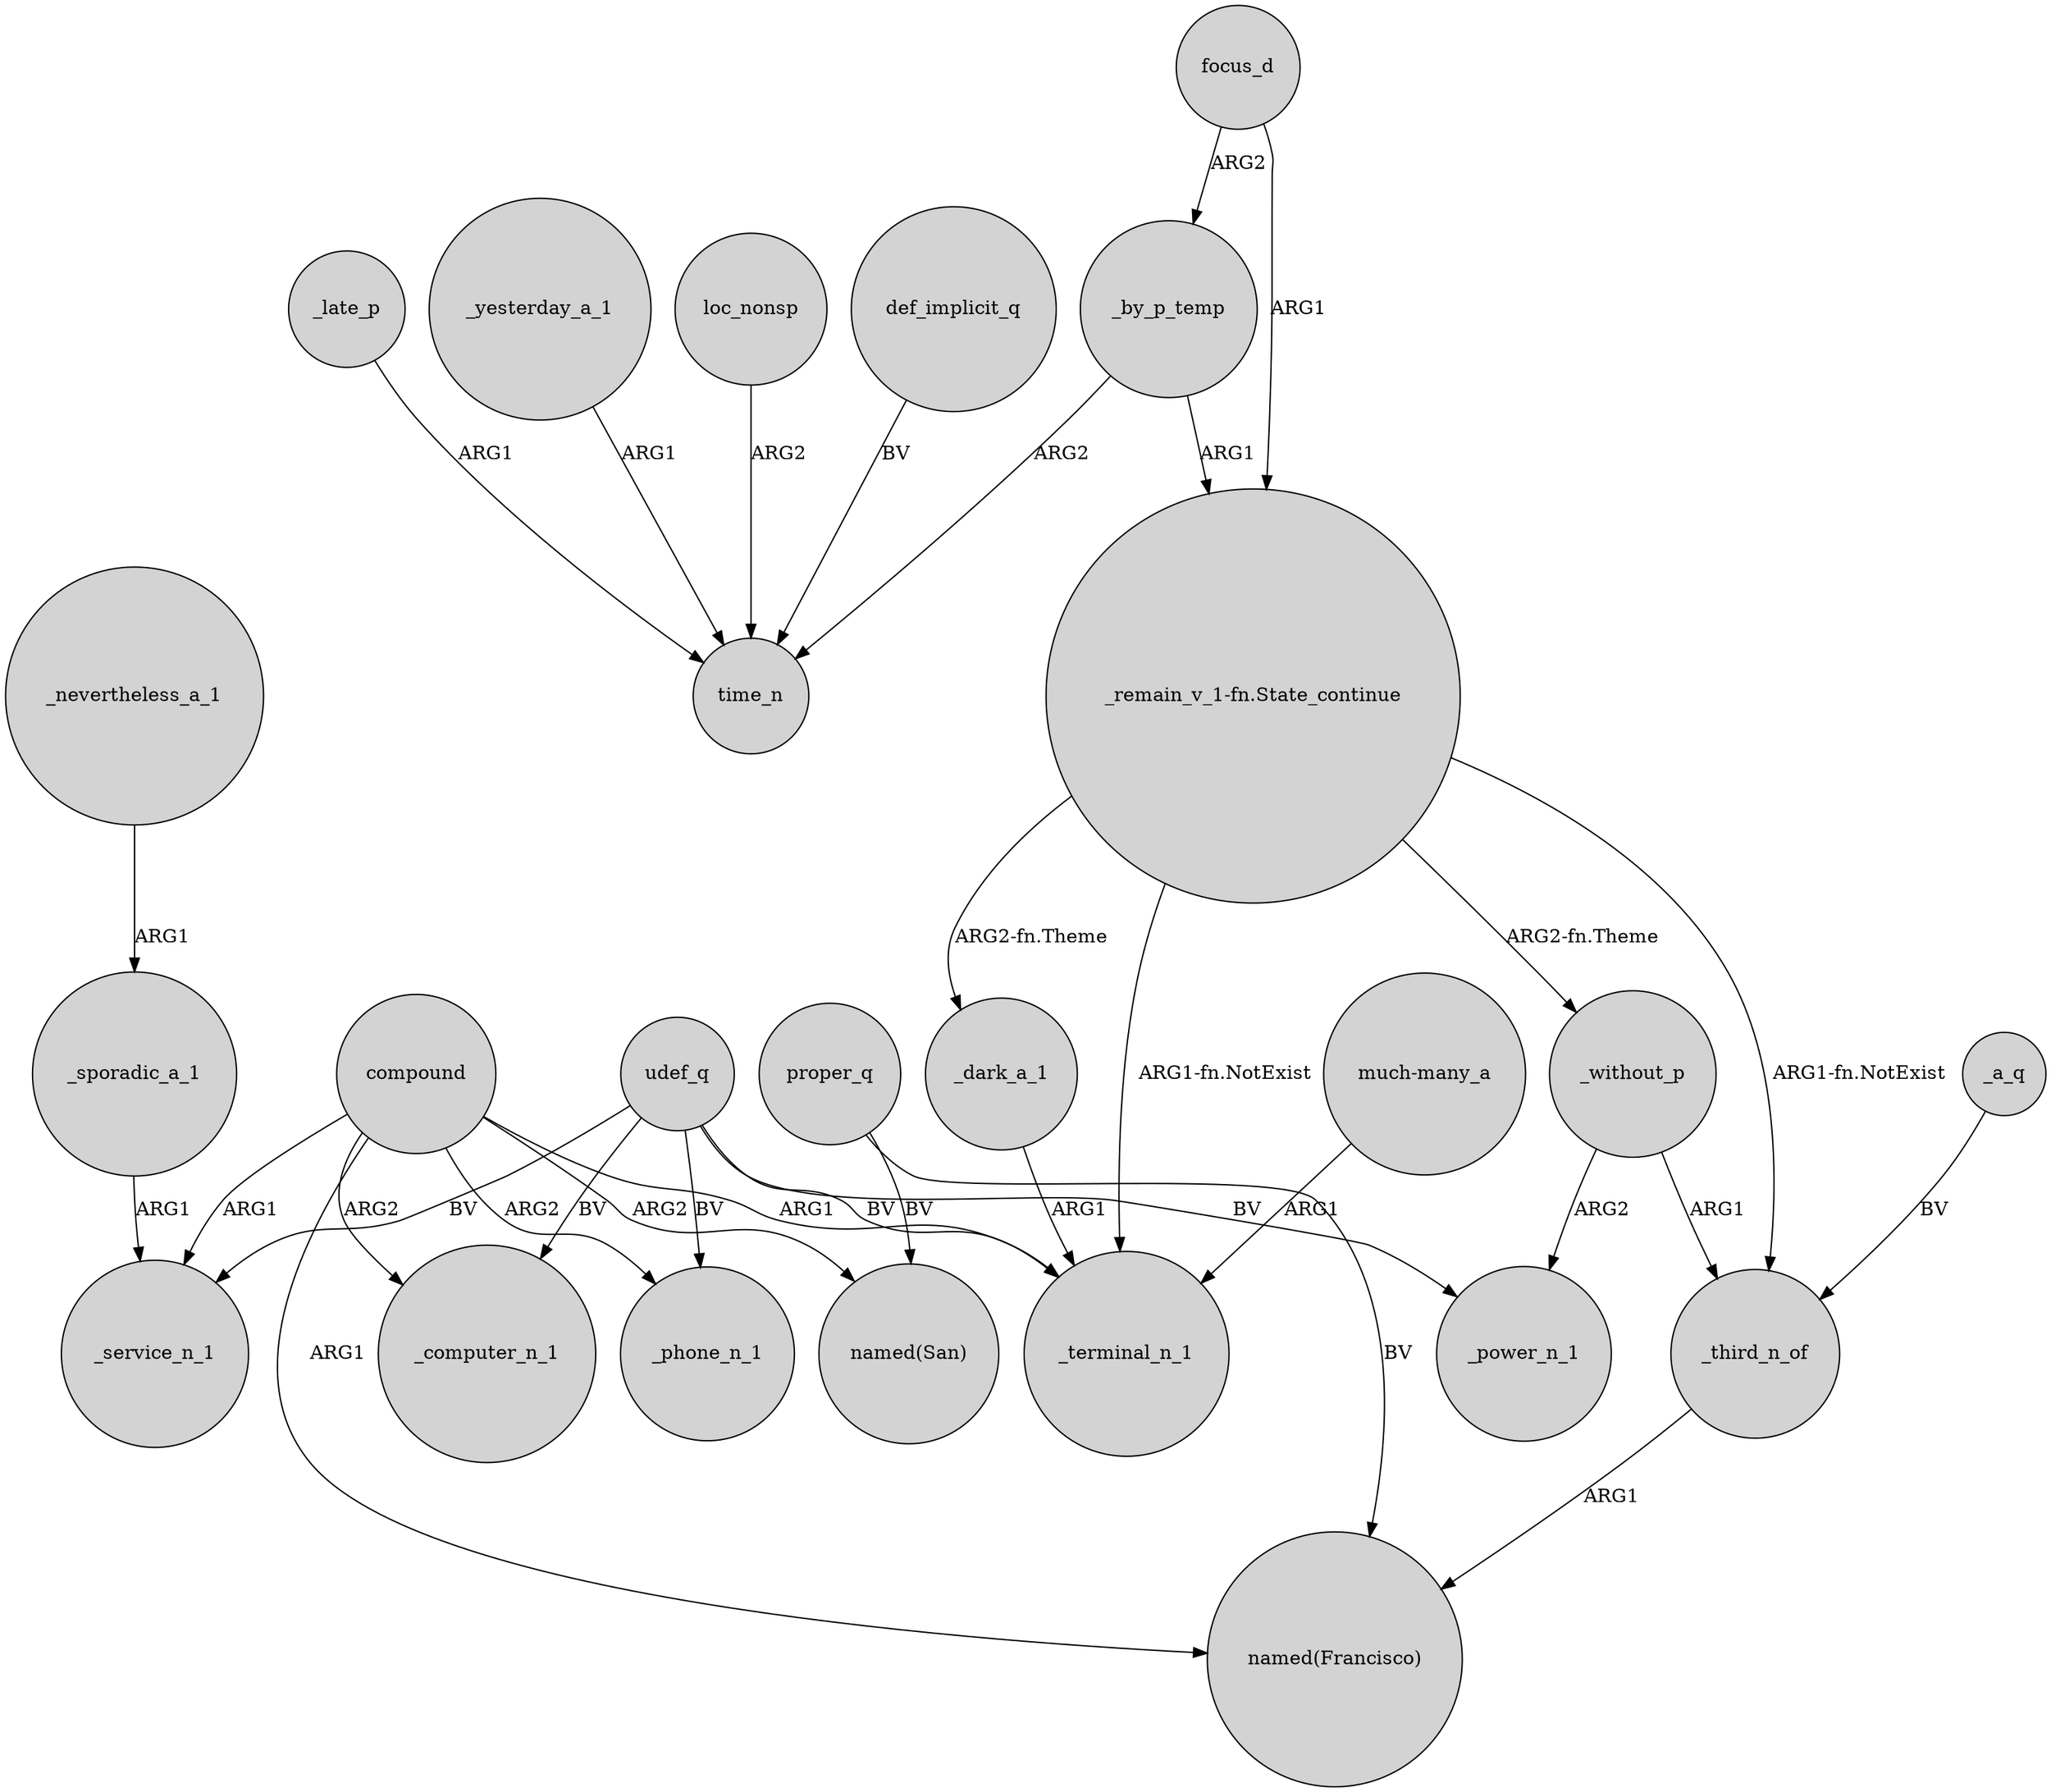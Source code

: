 digraph {
	node [shape=circle style=filled]
	_sporadic_a_1 -> _service_n_1 [label=ARG1]
	_late_p -> time_n [label=ARG1]
	_yesterday_a_1 -> time_n [label=ARG1]
	_third_n_of -> "named(Francisco)" [label=ARG1]
	proper_q -> "named(Francisco)" [label=BV]
	compound -> "named(San)" [label=ARG2]
	udef_q -> _terminal_n_1 [label=BV]
	"_remain_v_1-fn.State_continue" -> _terminal_n_1 [label="ARG1-fn.NotExist"]
	"_remain_v_1-fn.State_continue" -> _third_n_of [label="ARG1-fn.NotExist"]
	compound -> _phone_n_1 [label=ARG2]
	udef_q -> _computer_n_1 [label=BV]
	loc_nonsp -> time_n [label=ARG2]
	compound -> _computer_n_1 [label=ARG2]
	_dark_a_1 -> _terminal_n_1 [label=ARG1]
	compound -> _terminal_n_1 [label=ARG1]
	udef_q -> _service_n_1 [label=BV]
	"_remain_v_1-fn.State_continue" -> _dark_a_1 [label="ARG2-fn.Theme"]
	focus_d -> "_remain_v_1-fn.State_continue" [label=ARG1]
	compound -> "named(Francisco)" [label=ARG1]
	_by_p_temp -> "_remain_v_1-fn.State_continue" [label=ARG1]
	_without_p -> _third_n_of [label=ARG1]
	_nevertheless_a_1 -> _sporadic_a_1 [label=ARG1]
	_a_q -> _third_n_of [label=BV]
	"much-many_a" -> _terminal_n_1 [label=ARG1]
	proper_q -> "named(San)" [label=BV]
	"_remain_v_1-fn.State_continue" -> _without_p [label="ARG2-fn.Theme"]
	_by_p_temp -> time_n [label=ARG2]
	focus_d -> _by_p_temp [label=ARG2]
	udef_q -> _phone_n_1 [label=BV]
	udef_q -> _power_n_1 [label=BV]
	compound -> _service_n_1 [label=ARG1]
	_without_p -> _power_n_1 [label=ARG2]
	def_implicit_q -> time_n [label=BV]
}
